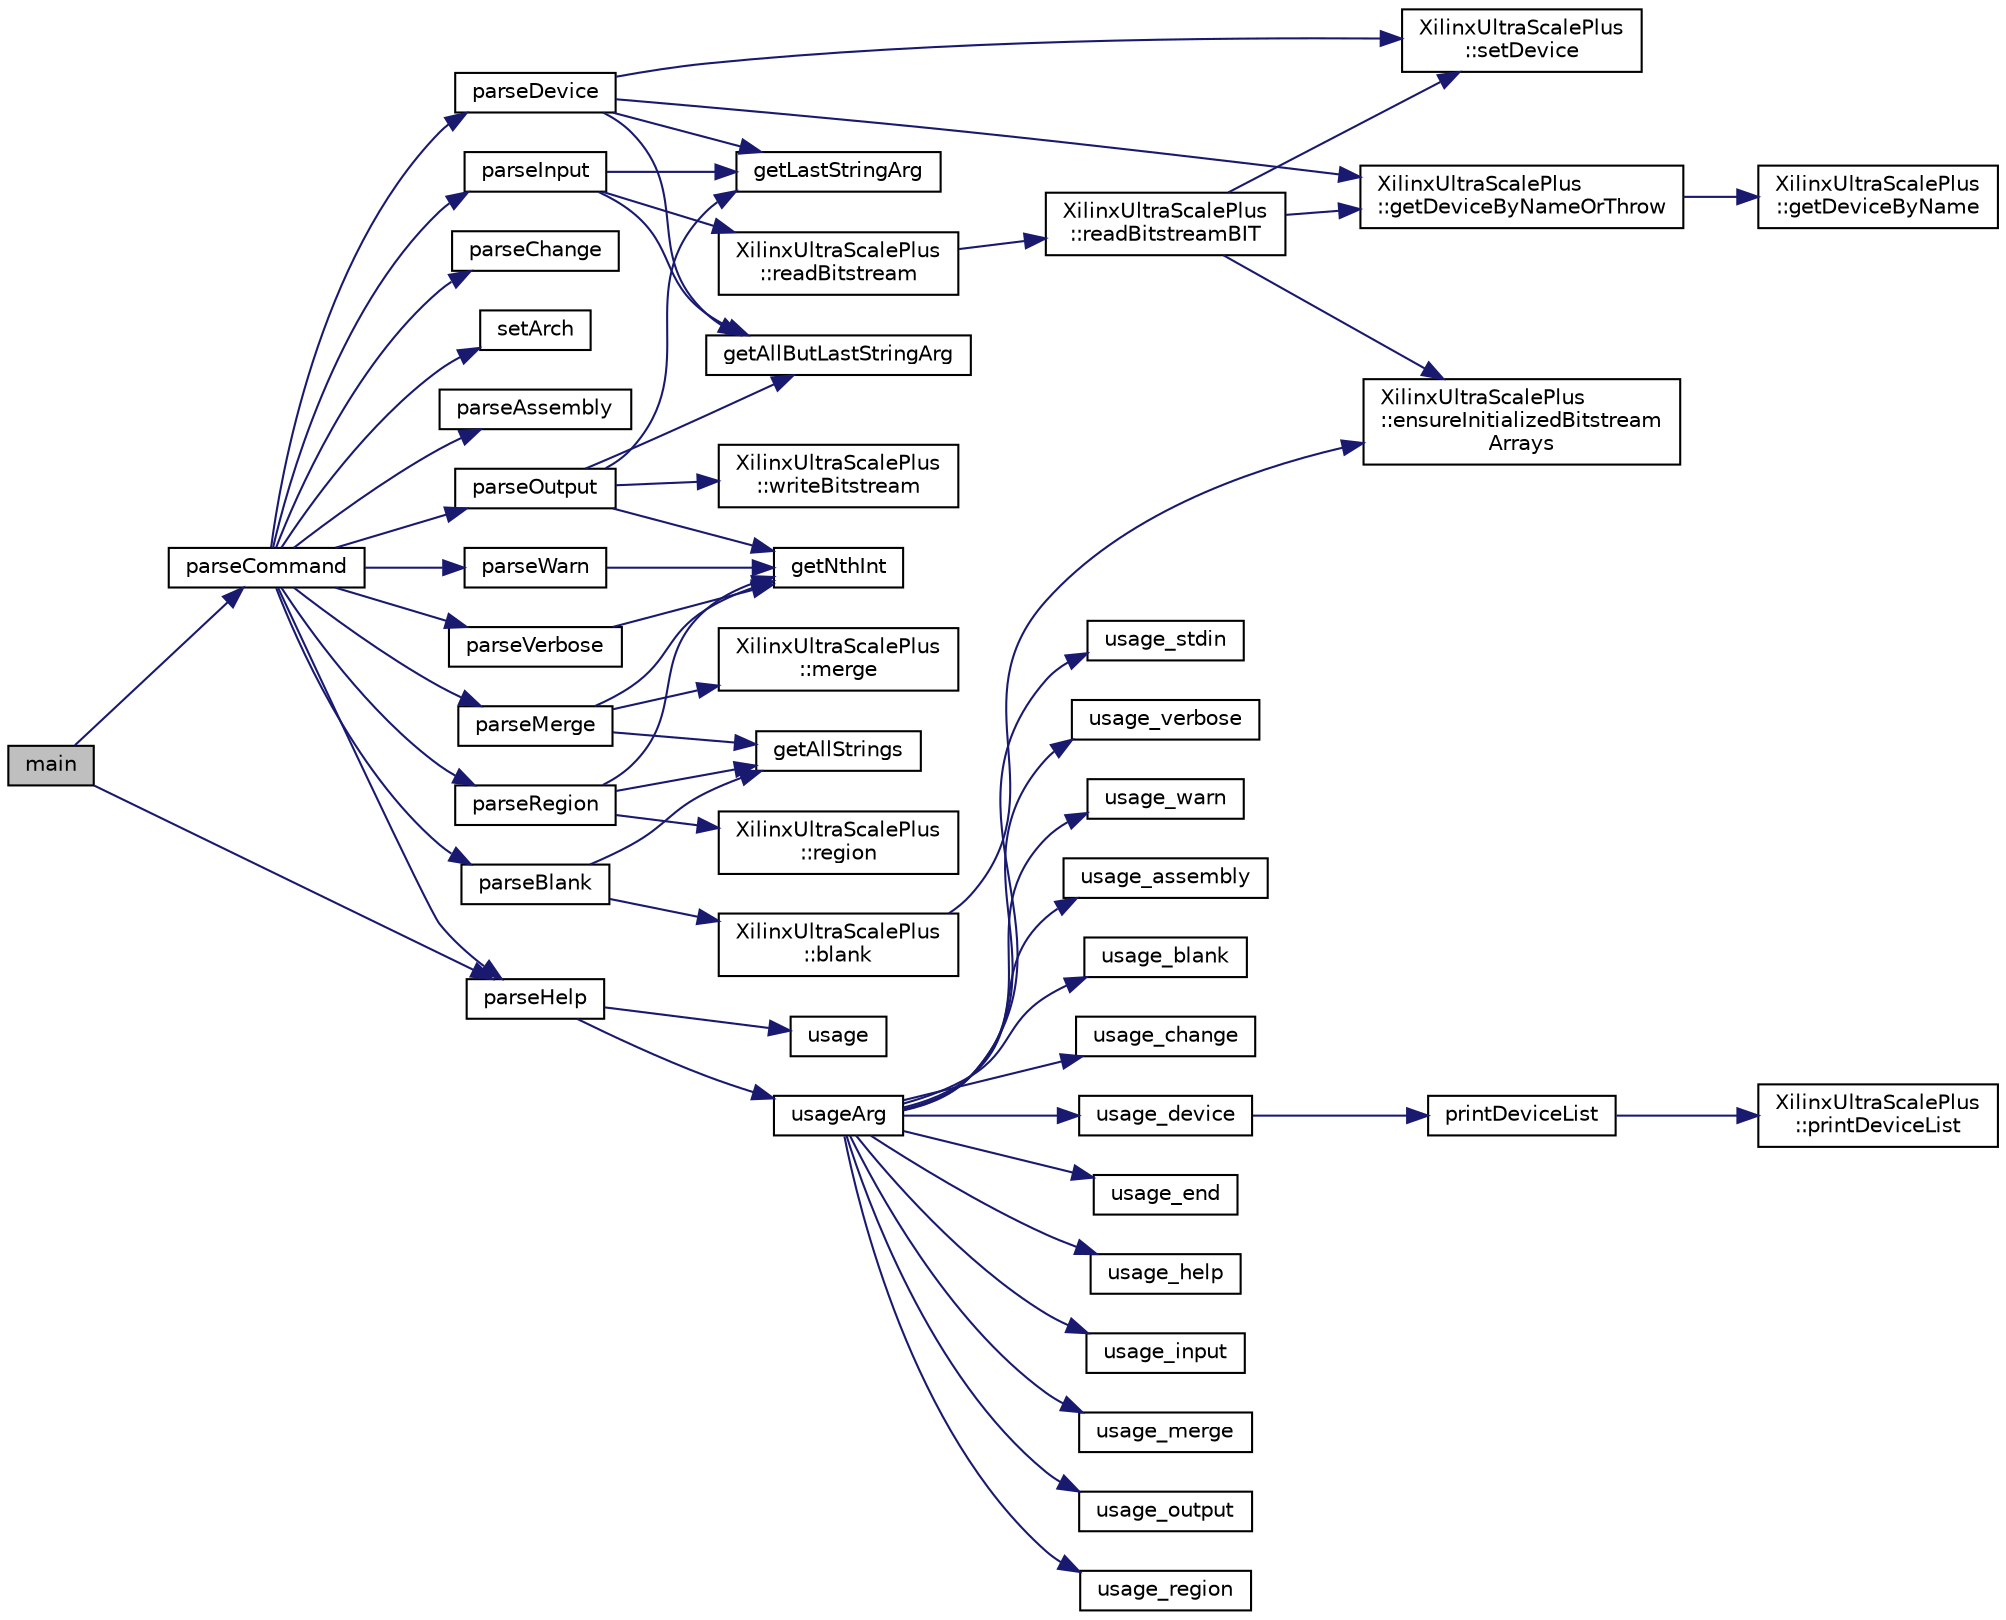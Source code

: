 digraph "main"
{
 // INTERACTIVE_SVG=YES
 // LATEX_PDF_SIZE
  edge [fontname="Helvetica",fontsize="10",labelfontname="Helvetica",labelfontsize="10"];
  node [fontname="Helvetica",fontsize="10",shape=record];
  rankdir="LR";
  Node1 [label="main",height=0.2,width=0.4,color="black", fillcolor="grey75", style="filled", fontcolor="black",tooltip=" "];
  Node1 -> Node2 [color="midnightblue",fontsize="10",style="solid",fontname="Helvetica"];
  Node2 [label="parseCommand",height=0.2,width=0.4,color="black", fillcolor="white", style="filled",URL="$byteman_8cpp.html#a913ad3944130fafece24fe460db9b6aa",tooltip=" "];
  Node2 -> Node3 [color="midnightblue",fontsize="10",style="solid",fontname="Helvetica"];
  Node3 [label="parseAssembly",height=0.2,width=0.4,color="black", fillcolor="white", style="filled",URL="$byteman_8cpp.html#abdebe35e6ba3749eaa14350ca0942419",tooltip=" "];
  Node2 -> Node4 [color="midnightblue",fontsize="10",style="solid",fontname="Helvetica"];
  Node4 [label="parseBlank",height=0.2,width=0.4,color="black", fillcolor="white", style="filled",URL="$byteman_8cpp.html#a51215e0def41bcc5f36f859b140a165f",tooltip=" "];
  Node4 -> Node5 [color="midnightblue",fontsize="10",style="solid",fontname="Helvetica"];
  Node5 [label="XilinxUltraScalePlus\l::blank",height=0.2,width=0.4,color="black", fillcolor="white", style="filled",URL="$classXilinxUltraScalePlus.html#a15434be327a556f42ae679ad8715f876",tooltip=" "];
  Node5 -> Node6 [color="midnightblue",fontsize="10",style="solid",fontname="Helvetica"];
  Node6 [label="XilinxUltraScalePlus\l::ensureInitializedBitstream\lArrays",height=0.2,width=0.4,color="black", fillcolor="white", style="filled",URL="$classXilinxUltraScalePlus.html#a8dcdd76d3e0d12a68a8b5dfdbee74ce2",tooltip=" "];
  Node4 -> Node7 [color="midnightblue",fontsize="10",style="solid",fontname="Helvetica"];
  Node7 [label="getAllStrings",height=0.2,width=0.4,color="black", fillcolor="white", style="filled",URL="$byteman_8cpp.html#a7387d6a5da2c3ae1a51a14b1c0855112",tooltip=" "];
  Node2 -> Node8 [color="midnightblue",fontsize="10",style="solid",fontname="Helvetica"];
  Node8 [label="parseChange",height=0.2,width=0.4,color="black", fillcolor="white", style="filled",URL="$byteman_8cpp.html#aa23bea1bf8345e70d7eed43601105803",tooltip=" "];
  Node2 -> Node9 [color="midnightblue",fontsize="10",style="solid",fontname="Helvetica"];
  Node9 [label="parseDevice",height=0.2,width=0.4,color="black", fillcolor="white", style="filled",URL="$byteman_8cpp.html#a883440ce4fd99a9d8375dd36b34346ee",tooltip=" "];
  Node9 -> Node10 [color="midnightblue",fontsize="10",style="solid",fontname="Helvetica"];
  Node10 [label="getAllButLastStringArg",height=0.2,width=0.4,color="black", fillcolor="white", style="filled",URL="$byteman_8cpp.html#abb94c0ff14dd633ff41b3b9f83ae0bd3",tooltip=" "];
  Node9 -> Node11 [color="midnightblue",fontsize="10",style="solid",fontname="Helvetica"];
  Node11 [label="XilinxUltraScalePlus\l::getDeviceByNameOrThrow",height=0.2,width=0.4,color="black", fillcolor="white", style="filled",URL="$classXilinxUltraScalePlus.html#aa7161a5191cf43caf46263dbc82a45ef",tooltip=" "];
  Node11 -> Node12 [color="midnightblue",fontsize="10",style="solid",fontname="Helvetica"];
  Node12 [label="XilinxUltraScalePlus\l::getDeviceByName",height=0.2,width=0.4,color="black", fillcolor="white", style="filled",URL="$classXilinxUltraScalePlus.html#aff5435669bcff7d1a37611e13d32a3f4",tooltip=" "];
  Node9 -> Node13 [color="midnightblue",fontsize="10",style="solid",fontname="Helvetica"];
  Node13 [label="getLastStringArg",height=0.2,width=0.4,color="black", fillcolor="white", style="filled",URL="$byteman_8cpp.html#a00471d4a59c1bf585fbc1cdf2398a02d",tooltip=" "];
  Node9 -> Node14 [color="midnightblue",fontsize="10",style="solid",fontname="Helvetica"];
  Node14 [label="XilinxUltraScalePlus\l::setDevice",height=0.2,width=0.4,color="black", fillcolor="white", style="filled",URL="$classXilinxUltraScalePlus.html#a762297dd90b02efcbb4a4aa0274dd34b",tooltip=" "];
  Node2 -> Node15 [color="midnightblue",fontsize="10",style="solid",fontname="Helvetica"];
  Node15 [label="parseHelp",height=0.2,width=0.4,color="black", fillcolor="white", style="filled",URL="$byteman_8h.html#a452ea4eb7e81dcb75c487904fd71c8f1",tooltip=" "];
  Node15 -> Node16 [color="midnightblue",fontsize="10",style="solid",fontname="Helvetica"];
  Node16 [label="usage",height=0.2,width=0.4,color="black", fillcolor="white", style="filled",URL="$help_8cpp.html#a2ef30c42cbc289d899a8be5d2d8f77d0",tooltip=" "];
  Node15 -> Node17 [color="midnightblue",fontsize="10",style="solid",fontname="Helvetica"];
  Node17 [label="usageArg",height=0.2,width=0.4,color="black", fillcolor="white", style="filled",URL="$help_8cpp.html#ae0259929823a681afb82bc7391b0f69b",tooltip=" "];
  Node17 -> Node18 [color="midnightblue",fontsize="10",style="solid",fontname="Helvetica"];
  Node18 [label="usage_assembly",height=0.2,width=0.4,color="black", fillcolor="white", style="filled",URL="$help_8cpp.html#aede32834476091f4eb0ae6749f41eacf",tooltip=" "];
  Node17 -> Node19 [color="midnightblue",fontsize="10",style="solid",fontname="Helvetica"];
  Node19 [label="usage_blank",height=0.2,width=0.4,color="black", fillcolor="white", style="filled",URL="$help_8cpp.html#accc90fd0feeb842781a3e5f91b2d2146",tooltip=" "];
  Node17 -> Node20 [color="midnightblue",fontsize="10",style="solid",fontname="Helvetica"];
  Node20 [label="usage_change",height=0.2,width=0.4,color="black", fillcolor="white", style="filled",URL="$help_8cpp.html#a5c779e76e21b34d6bb3b884ac1ef9083",tooltip=" "];
  Node17 -> Node21 [color="midnightblue",fontsize="10",style="solid",fontname="Helvetica"];
  Node21 [label="usage_device",height=0.2,width=0.4,color="black", fillcolor="white", style="filled",URL="$help_8cpp.html#a28714bd0b194f699df903e7bd994a768",tooltip=" "];
  Node21 -> Node22 [color="midnightblue",fontsize="10",style="solid",fontname="Helvetica"];
  Node22 [label="printDeviceList",height=0.2,width=0.4,color="black", fillcolor="white", style="filled",URL="$byteman_8cpp.html#a23beb5409443799c43ba81c405375f4f",tooltip=" "];
  Node22 -> Node23 [color="midnightblue",fontsize="10",style="solid",fontname="Helvetica"];
  Node23 [label="XilinxUltraScalePlus\l::printDeviceList",height=0.2,width=0.4,color="black", fillcolor="white", style="filled",URL="$classXilinxUltraScalePlus.html#ad7b956985959fc268e85fd2c528d81a5",tooltip=" "];
  Node17 -> Node24 [color="midnightblue",fontsize="10",style="solid",fontname="Helvetica"];
  Node24 [label="usage_end",height=0.2,width=0.4,color="black", fillcolor="white", style="filled",URL="$help_8cpp.html#a89a232fcf363da02884b15625ea242b1",tooltip=" "];
  Node17 -> Node25 [color="midnightblue",fontsize="10",style="solid",fontname="Helvetica"];
  Node25 [label="usage_help",height=0.2,width=0.4,color="black", fillcolor="white", style="filled",URL="$help_8cpp.html#af1a5368922439cb186899b545fd1965e",tooltip=" "];
  Node17 -> Node26 [color="midnightblue",fontsize="10",style="solid",fontname="Helvetica"];
  Node26 [label="usage_input",height=0.2,width=0.4,color="black", fillcolor="white", style="filled",URL="$help_8cpp.html#a120f05cbb24b01b4bcae94229814418b",tooltip=" "];
  Node17 -> Node27 [color="midnightblue",fontsize="10",style="solid",fontname="Helvetica"];
  Node27 [label="usage_merge",height=0.2,width=0.4,color="black", fillcolor="white", style="filled",URL="$help_8cpp.html#a2aa5b9213acbbf68d4d14ed00ea4ee4c",tooltip=" "];
  Node17 -> Node28 [color="midnightblue",fontsize="10",style="solid",fontname="Helvetica"];
  Node28 [label="usage_output",height=0.2,width=0.4,color="black", fillcolor="white", style="filled",URL="$help_8cpp.html#ac40cf37cc9ea9b9a8f099b4974724fad",tooltip=" "];
  Node17 -> Node29 [color="midnightblue",fontsize="10",style="solid",fontname="Helvetica"];
  Node29 [label="usage_region",height=0.2,width=0.4,color="black", fillcolor="white", style="filled",URL="$help_8cpp.html#adf57083eb4a99d6885783b9bb106890e",tooltip=" "];
  Node17 -> Node30 [color="midnightblue",fontsize="10",style="solid",fontname="Helvetica"];
  Node30 [label="usage_stdin",height=0.2,width=0.4,color="black", fillcolor="white", style="filled",URL="$help_8cpp.html#a49223a995301022ffb657717122d88de",tooltip=" "];
  Node17 -> Node31 [color="midnightblue",fontsize="10",style="solid",fontname="Helvetica"];
  Node31 [label="usage_verbose",height=0.2,width=0.4,color="black", fillcolor="white", style="filled",URL="$help_8cpp.html#a46c7d0d124e51b373e20ad7fc73278d4",tooltip=" "];
  Node17 -> Node32 [color="midnightblue",fontsize="10",style="solid",fontname="Helvetica"];
  Node32 [label="usage_warn",height=0.2,width=0.4,color="black", fillcolor="white", style="filled",URL="$help_8cpp.html#a33a04cbd434c5ebe2c0113f5acb2c089",tooltip=" "];
  Node2 -> Node33 [color="midnightblue",fontsize="10",style="solid",fontname="Helvetica"];
  Node33 [label="parseInput",height=0.2,width=0.4,color="black", fillcolor="white", style="filled",URL="$byteman_8cpp.html#a4dbd88e4909b2f0429f9d0b2fc2608bb",tooltip=" "];
  Node33 -> Node10 [color="midnightblue",fontsize="10",style="solid",fontname="Helvetica"];
  Node33 -> Node13 [color="midnightblue",fontsize="10",style="solid",fontname="Helvetica"];
  Node33 -> Node34 [color="midnightblue",fontsize="10",style="solid",fontname="Helvetica"];
  Node34 [label="XilinxUltraScalePlus\l::readBitstream",height=0.2,width=0.4,color="black", fillcolor="white", style="filled",URL="$classXilinxUltraScalePlus.html#a0e5d08a2e5c37a29a1a04d50b48739d2",tooltip=" "];
  Node34 -> Node35 [color="midnightblue",fontsize="10",style="solid",fontname="Helvetica"];
  Node35 [label="XilinxUltraScalePlus\l::readBitstreamBIT",height=0.2,width=0.4,color="black", fillcolor="white", style="filled",URL="$classXilinxUltraScalePlus.html#a769ebbdec0576b08602bbc49f9d6ceef",tooltip=" "];
  Node35 -> Node6 [color="midnightblue",fontsize="10",style="solid",fontname="Helvetica"];
  Node35 -> Node11 [color="midnightblue",fontsize="10",style="solid",fontname="Helvetica"];
  Node35 -> Node14 [color="midnightblue",fontsize="10",style="solid",fontname="Helvetica"];
  Node2 -> Node36 [color="midnightblue",fontsize="10",style="solid",fontname="Helvetica"];
  Node36 [label="parseMerge",height=0.2,width=0.4,color="black", fillcolor="white", style="filled",URL="$byteman_8cpp.html#a8c6afae26d72a7030f5f568b832170cc",tooltip=" "];
  Node36 -> Node7 [color="midnightblue",fontsize="10",style="solid",fontname="Helvetica"];
  Node36 -> Node37 [color="midnightblue",fontsize="10",style="solid",fontname="Helvetica"];
  Node37 [label="getNthInt",height=0.2,width=0.4,color="black", fillcolor="white", style="filled",URL="$byteman_8cpp.html#a7e6d949e69ac4f52a80dad0b6d62de02",tooltip=" "];
  Node36 -> Node38 [color="midnightblue",fontsize="10",style="solid",fontname="Helvetica"];
  Node38 [label="XilinxUltraScalePlus\l::merge",height=0.2,width=0.4,color="black", fillcolor="white", style="filled",URL="$classXilinxUltraScalePlus.html#a2736a4556848cdea1b411ef5d4a2fd56",tooltip=" "];
  Node2 -> Node39 [color="midnightblue",fontsize="10",style="solid",fontname="Helvetica"];
  Node39 [label="parseOutput",height=0.2,width=0.4,color="black", fillcolor="white", style="filled",URL="$byteman_8cpp.html#a6864a632485326d2049256aeb01cc4cf",tooltip=" "];
  Node39 -> Node10 [color="midnightblue",fontsize="10",style="solid",fontname="Helvetica"];
  Node39 -> Node13 [color="midnightblue",fontsize="10",style="solid",fontname="Helvetica"];
  Node39 -> Node37 [color="midnightblue",fontsize="10",style="solid",fontname="Helvetica"];
  Node39 -> Node40 [color="midnightblue",fontsize="10",style="solid",fontname="Helvetica"];
  Node40 [label="XilinxUltraScalePlus\l::writeBitstream",height=0.2,width=0.4,color="black", fillcolor="white", style="filled",URL="$classXilinxUltraScalePlus.html#aecdb65a64d91cb6bcc3a920ac6e55692",tooltip=" "];
  Node2 -> Node41 [color="midnightblue",fontsize="10",style="solid",fontname="Helvetica"];
  Node41 [label="parseRegion",height=0.2,width=0.4,color="black", fillcolor="white", style="filled",URL="$byteman_8cpp.html#a65e06ace3e66b81b8ec14ec72dae1830",tooltip=" "];
  Node41 -> Node7 [color="midnightblue",fontsize="10",style="solid",fontname="Helvetica"];
  Node41 -> Node37 [color="midnightblue",fontsize="10",style="solid",fontname="Helvetica"];
  Node41 -> Node42 [color="midnightblue",fontsize="10",style="solid",fontname="Helvetica"];
  Node42 [label="XilinxUltraScalePlus\l::region",height=0.2,width=0.4,color="black", fillcolor="white", style="filled",URL="$classXilinxUltraScalePlus.html#ab0f4022be98e6a142e5a9331e7ed79ea",tooltip=" "];
  Node2 -> Node43 [color="midnightblue",fontsize="10",style="solid",fontname="Helvetica"];
  Node43 [label="parseVerbose",height=0.2,width=0.4,color="black", fillcolor="white", style="filled",URL="$byteman_8cpp.html#acd26748fd11d0a0c11b892dbbb8dde7c",tooltip=" "];
  Node43 -> Node37 [color="midnightblue",fontsize="10",style="solid",fontname="Helvetica"];
  Node2 -> Node44 [color="midnightblue",fontsize="10",style="solid",fontname="Helvetica"];
  Node44 [label="parseWarn",height=0.2,width=0.4,color="black", fillcolor="white", style="filled",URL="$byteman_8cpp.html#a8f7be31e158a1af17d28b26fdcb8653d",tooltip=" "];
  Node44 -> Node37 [color="midnightblue",fontsize="10",style="solid",fontname="Helvetica"];
  Node2 -> Node45 [color="midnightblue",fontsize="10",style="solid",fontname="Helvetica"];
  Node45 [label="setArch",height=0.2,width=0.4,color="black", fillcolor="white", style="filled",URL="$byteman_8cpp.html#a098d934d069c59b7087c186b8fae2ef6",tooltip=" "];
  Node1 -> Node15 [color="midnightblue",fontsize="10",style="solid",fontname="Helvetica"];
}
